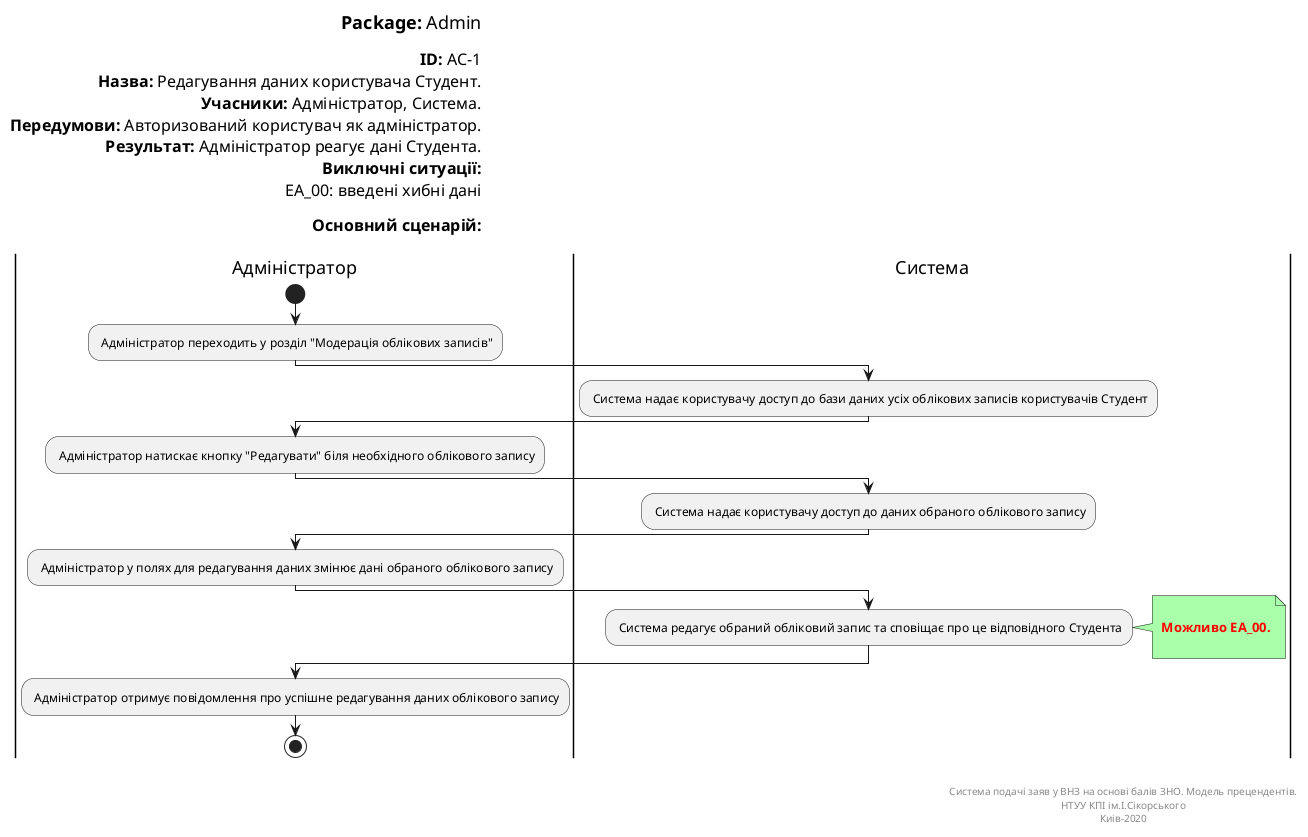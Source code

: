 @startuml
left header
<font color=000 size=18><b>Package:</b> Admin

<font color=000 size=16><b>ID:</b> AC-1
<font color=000 size=16><b>Назва:</b> Редагування даних користувача Студент.
<font color=000 size=16><b>Учасники:</b> Адміністратор, Система.
<font color=000 size=16><b>Передумови:</b> Авторизований користувач як адміністратор.
<font color=000 size=16><b>Результат:</b> Адміністратор реагує дані Студента.
<font color=000 size=16><b>Виключні ситуації:</b>
<font color=000 size=16>EA_00: введені хибні дані

<font color=000 size=16><b>Основний сценарій:</b>

end header

|Адміністратор|
start
: Адміністратор переходить у розділ "Модерація облікових записів";

|Система|
: Система надає користувачу доступ до бази даних усіх облікових записів користувачів Студент;

|Адміністратор|
: Адміністратор натискає кнопку "Редагувати" біля необхідного облікового запису;

|Система|
: Система надає користувачу доступ до даних обраного облікового запису;

|Адміністратор|
: Адміністратор у полях для редагування даних змінює дані обраного облікового запису;

|Система|
: Система редагує обраний обліковий запис та сповіщає про це відповідного Студента;
note right #aaffaa

<font color=red><b> Можливо EA_00.

end note


|Адміністратор|
: Адміністратор отримує повідомлення про успішне редагування даних облікового запису;


stop;

right footer


Система подачі заяв у ВНЗ на основі балів ЗНО. Модель прецендентів.
НТУУ КПІ ім.І.Сікорського
Киів-2020
end footer
@enduml